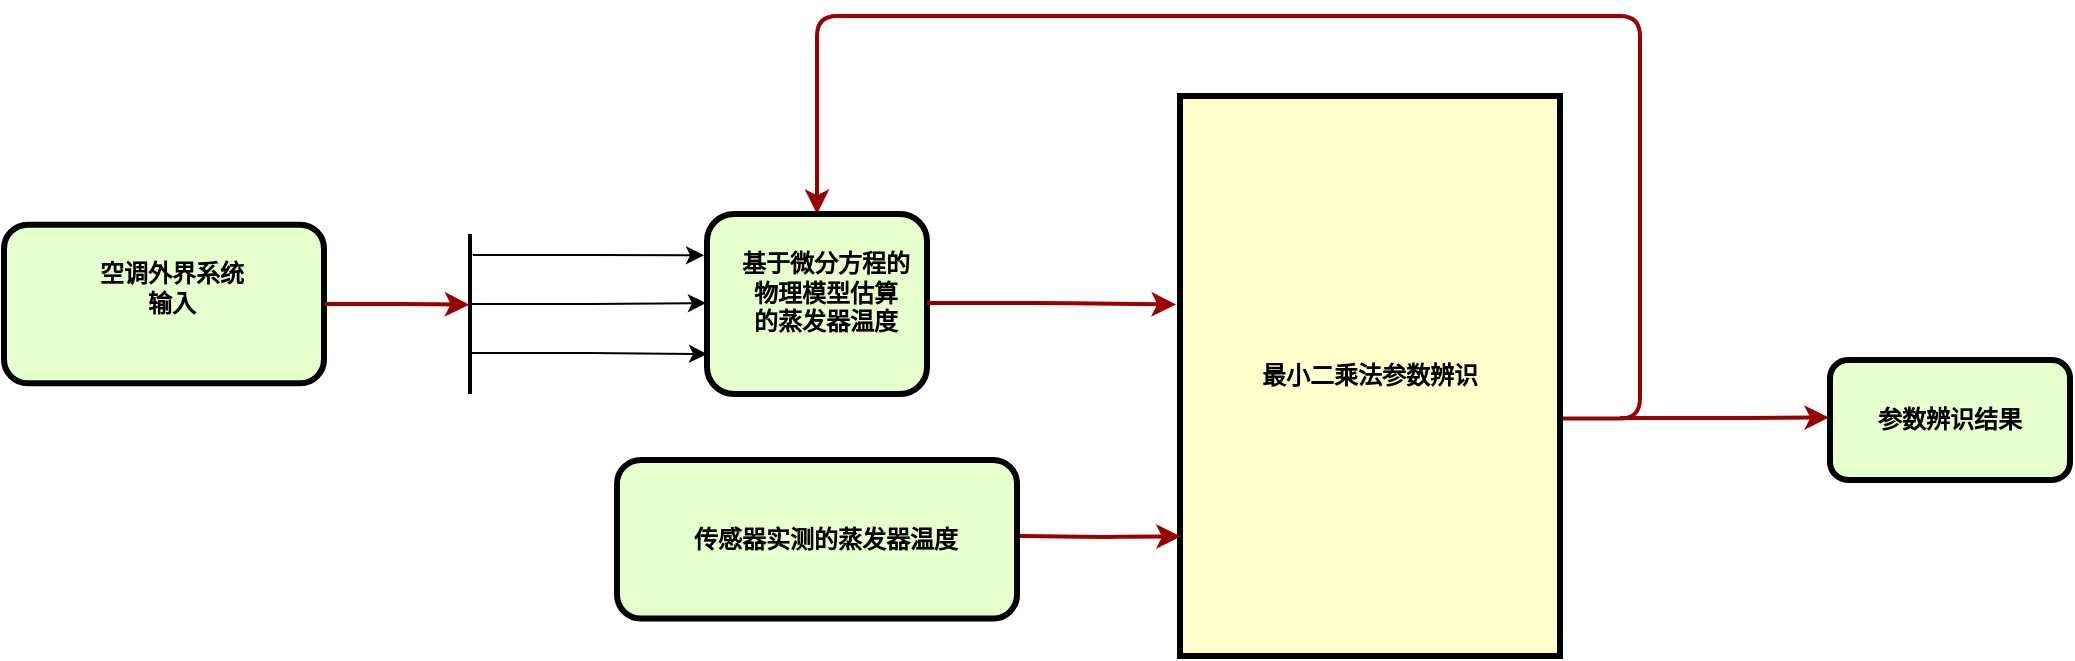 <mxfile version="22.1.11" type="github">
  <diagram name="Page-1" id="c7558073-3199-34d8-9f00-42111426c3f3">
    <mxGraphModel dx="1963" dy="778" grid="1" gridSize="10" guides="1" tooltips="1" connect="1" arrows="1" fold="1" page="1" pageScale="1" pageWidth="826" pageHeight="1169" background="none" math="0" shadow="0">
      <root>
        <mxCell id="0" />
        <mxCell id="1" parent="0" />
        <mxCell id="10" value="&lt;p style=&quot;margin: 0px; margin-top: 4px; text-align: center; text-decoration: underline;&quot;&gt;&lt;/p&gt;&lt;p style=&quot;margin: 0px; margin-left: 8px;&quot;&gt;&lt;br&gt;&lt;/p&gt;&lt;p style=&quot;margin: 0px; margin-left: 8px;&quot;&gt;空调外界系统&lt;/p&gt;&lt;p style=&quot;margin: 0px; margin-left: 8px;&quot;&gt;输入&lt;/p&gt;" style="verticalAlign=middle;align=center;overflow=fill;fontSize=12;fontFamily=Helvetica;html=1;rounded=1;fontStyle=1;strokeWidth=3;fillColor=#E6FFCC" parent="1" vertex="1">
          <mxGeometry x="-8" y="514.37" width="160" height="79.25" as="geometry" />
        </mxCell>
        <mxCell id="47FUqNn5VWWqSbPYocdL-99" style="edgeStyle=orthogonalEdgeStyle;rounded=1;orthogonalLoop=1;jettySize=auto;html=1;entryX=0.5;entryY=0;entryDx=0;entryDy=0;strokeColor=#990000;strokeWidth=2;exitX=1.004;exitY=0.576;exitDx=0;exitDy=0;exitPerimeter=0;" parent="1" source="13" target="11" edge="1">
          <mxGeometry relative="1" as="geometry">
            <mxPoint x="630" y="200" as="targetPoint" />
            <Array as="points">
              <mxPoint x="810" y="611" />
              <mxPoint x="810" y="410" />
              <mxPoint x="399" y="410" />
            </Array>
          </mxGeometry>
        </mxCell>
        <mxCell id="13" value="最小二乘法参数辨识" style="whiteSpace=wrap;align=center;verticalAlign=middle;fontStyle=1;strokeWidth=3;fillColor=#FFFFCC" parent="1" vertex="1">
          <mxGeometry x="580" y="450" width="190" height="280" as="geometry" />
        </mxCell>
        <mxCell id="11" value="&lt;p style=&quot;margin: 0px; margin-top: 4px; text-align: center; text-decoration: underline;&quot;&gt;&lt;/p&gt;&lt;p style=&quot;margin: 0px; margin-left: 8px;&quot;&gt;&lt;br&gt;&lt;/p&gt;&lt;p style=&quot;margin: 0px; margin-left: 8px;&quot;&gt;基于微分方程的&lt;/p&gt;&lt;p style=&quot;margin: 0px; margin-left: 8px;&quot;&gt;物理模型估算&lt;/p&gt;&lt;p style=&quot;margin: 0px; margin-left: 8px;&quot;&gt;的蒸发器温度&lt;/p&gt;" style="verticalAlign=middle;align=center;overflow=fill;fontSize=12;fontFamily=Helvetica;html=1;rounded=1;fontStyle=1;strokeWidth=3;fillColor=#E6FFCC" parent="1" vertex="1">
          <mxGeometry x="343.5" y="509" width="110" height="90" as="geometry" />
        </mxCell>
        <mxCell id="83" value="" style="edgeStyle=elbowEdgeStyle;elbow=horizontal;strokeColor=#990000;strokeWidth=2" parent="1" edge="1">
          <mxGeometry width="100" height="100" relative="1" as="geometry">
            <mxPoint x="453.5" y="553.5" as="sourcePoint" />
            <mxPoint x="578" y="554.25" as="targetPoint" />
          </mxGeometry>
        </mxCell>
        <mxCell id="85" value="" style="edgeStyle=elbowEdgeStyle;elbow=horizontal;strokeColor=#990000;strokeWidth=2;exitX=1;exitY=0.5;exitDx=0;exitDy=0;entryX=0.442;entryY=0.733;entryDx=0;entryDy=0;entryPerimeter=0;" parent="1" source="10" edge="1">
          <mxGeometry width="100" height="100" relative="1" as="geometry">
            <mxPoint x="272" y="559.99" as="sourcePoint" />
            <mxPoint x="224.67" y="554.36" as="targetPoint" />
            <Array as="points">
              <mxPoint x="202" y="549.99" />
            </Array>
          </mxGeometry>
        </mxCell>
        <mxCell id="47FUqNn5VWWqSbPYocdL-98" style="edgeStyle=orthogonalEdgeStyle;rounded=1;orthogonalLoop=1;jettySize=auto;html=1;entryX=0.002;entryY=0.815;entryDx=0;entryDy=0;entryPerimeter=0;strokeColor=#990000;strokeWidth=2;" parent="1" edge="1">
          <mxGeometry relative="1" as="geometry">
            <mxPoint x="500" y="670" as="sourcePoint" />
            <mxPoint x="580.38" y="670.2" as="targetPoint" />
          </mxGeometry>
        </mxCell>
        <mxCell id="47FUqNn5VWWqSbPYocdL-102" value="&lt;p style=&quot;margin: 0px; margin-top: 4px; text-align: center; text-decoration: underline;&quot;&gt;&lt;/p&gt;&lt;p style=&quot;margin: 0px; margin-left: 8px;&quot;&gt;&lt;br&gt;&lt;/p&gt;&lt;p style=&quot;margin: 0px; margin-left: 8px;&quot;&gt;&lt;br&gt;&lt;/p&gt;&lt;p style=&quot;margin: 0px; margin-left: 8px;&quot;&gt;传感器实测的蒸发器温度&lt;/p&gt;" style="verticalAlign=middle;align=center;overflow=fill;fontSize=12;fontFamily=Helvetica;html=1;rounded=1;fontStyle=1;strokeWidth=3;fillColor=#E6FFCC" parent="1" vertex="1">
          <mxGeometry x="298.5" y="632" width="200" height="79.25" as="geometry" />
        </mxCell>
        <mxCell id="47FUqNn5VWWqSbPYocdL-117" value="" style="edgeStyle=orthogonalEdgeStyle;rounded=0;orthogonalLoop=1;jettySize=auto;html=1;exitX=0.131;exitY=0.362;exitDx=0;exitDy=0;exitPerimeter=0;entryX=-0.013;entryY=0.538;entryDx=0;entryDy=0;entryPerimeter=0;" parent="1" source="47FUqNn5VWWqSbPYocdL-110" edge="1">
          <mxGeometry relative="1" as="geometry">
            <mxPoint x="342.03" y="529.64" as="targetPoint" />
          </mxGeometry>
        </mxCell>
        <mxCell id="47FUqNn5VWWqSbPYocdL-110" value="" style="line;strokeWidth=2;direction=south;html=1;" parent="1" vertex="1">
          <mxGeometry x="220" y="519" width="10" height="80" as="geometry" />
        </mxCell>
        <mxCell id="47FUqNn5VWWqSbPYocdL-120" value="" style="edgeStyle=orthogonalEdgeStyle;rounded=0;orthogonalLoop=1;jettySize=auto;html=1;exitX=0.131;exitY=0.362;exitDx=0;exitDy=0;exitPerimeter=0;entryX=-0.013;entryY=0.538;entryDx=0;entryDy=0;entryPerimeter=0;" parent="1" edge="1">
          <mxGeometry relative="1" as="geometry">
            <mxPoint x="224.97" y="552.52" as="sourcePoint" />
            <mxPoint x="342.97" y="553.52" as="targetPoint" />
            <Array as="points">
              <mxPoint x="225.5" y="554" />
              <mxPoint x="284.5" y="554" />
            </Array>
          </mxGeometry>
        </mxCell>
        <mxCell id="47FUqNn5VWWqSbPYocdL-122" value="" style="edgeStyle=orthogonalEdgeStyle;rounded=0;orthogonalLoop=1;jettySize=auto;html=1;exitX=0.131;exitY=0.362;exitDx=0;exitDy=0;exitPerimeter=0;" parent="1" edge="1">
          <mxGeometry relative="1" as="geometry">
            <mxPoint x="224.97" y="578.52" as="sourcePoint" />
            <mxPoint x="343.5" y="579" as="targetPoint" />
            <Array as="points">
              <mxPoint x="284.5" y="579" />
            </Array>
          </mxGeometry>
        </mxCell>
        <mxCell id="qJiXg6hsotH6v4dOK1u3-86" value="" style="edgeStyle=elbowEdgeStyle;elbow=horizontal;strokeColor=#990000;strokeWidth=2" edge="1" parent="1">
          <mxGeometry width="100" height="100" relative="1" as="geometry">
            <mxPoint x="800" y="611" as="sourcePoint" />
            <mxPoint x="904.5" y="610.75" as="targetPoint" />
          </mxGeometry>
        </mxCell>
        <mxCell id="qJiXg6hsotH6v4dOK1u3-87" value="参数辨识结果" style="rounded=1;whiteSpace=wrap;html=1;fillColor=#E6FFCC;fontStyle=1;strokeWidth=3;" vertex="1" parent="1">
          <mxGeometry x="905" y="582" width="120" height="60" as="geometry" />
        </mxCell>
      </root>
    </mxGraphModel>
  </diagram>
</mxfile>
